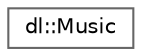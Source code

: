 digraph "Graphical Class Hierarchy"
{
 // LATEX_PDF_SIZE
  bgcolor="transparent";
  edge [fontname=Helvetica,fontsize=10,labelfontname=Helvetica,labelfontsize=10];
  node [fontname=Helvetica,fontsize=10,shape=box,height=0.2,width=0.4];
  rankdir="LR";
  Node0 [id="Node000000",label="dl::Music",height=0.2,width=0.4,color="grey40", fillcolor="white", style="filled",URL="$classdl_1_1Music.html",tooltip="A class that handles the playback of opus audio files."];
}
